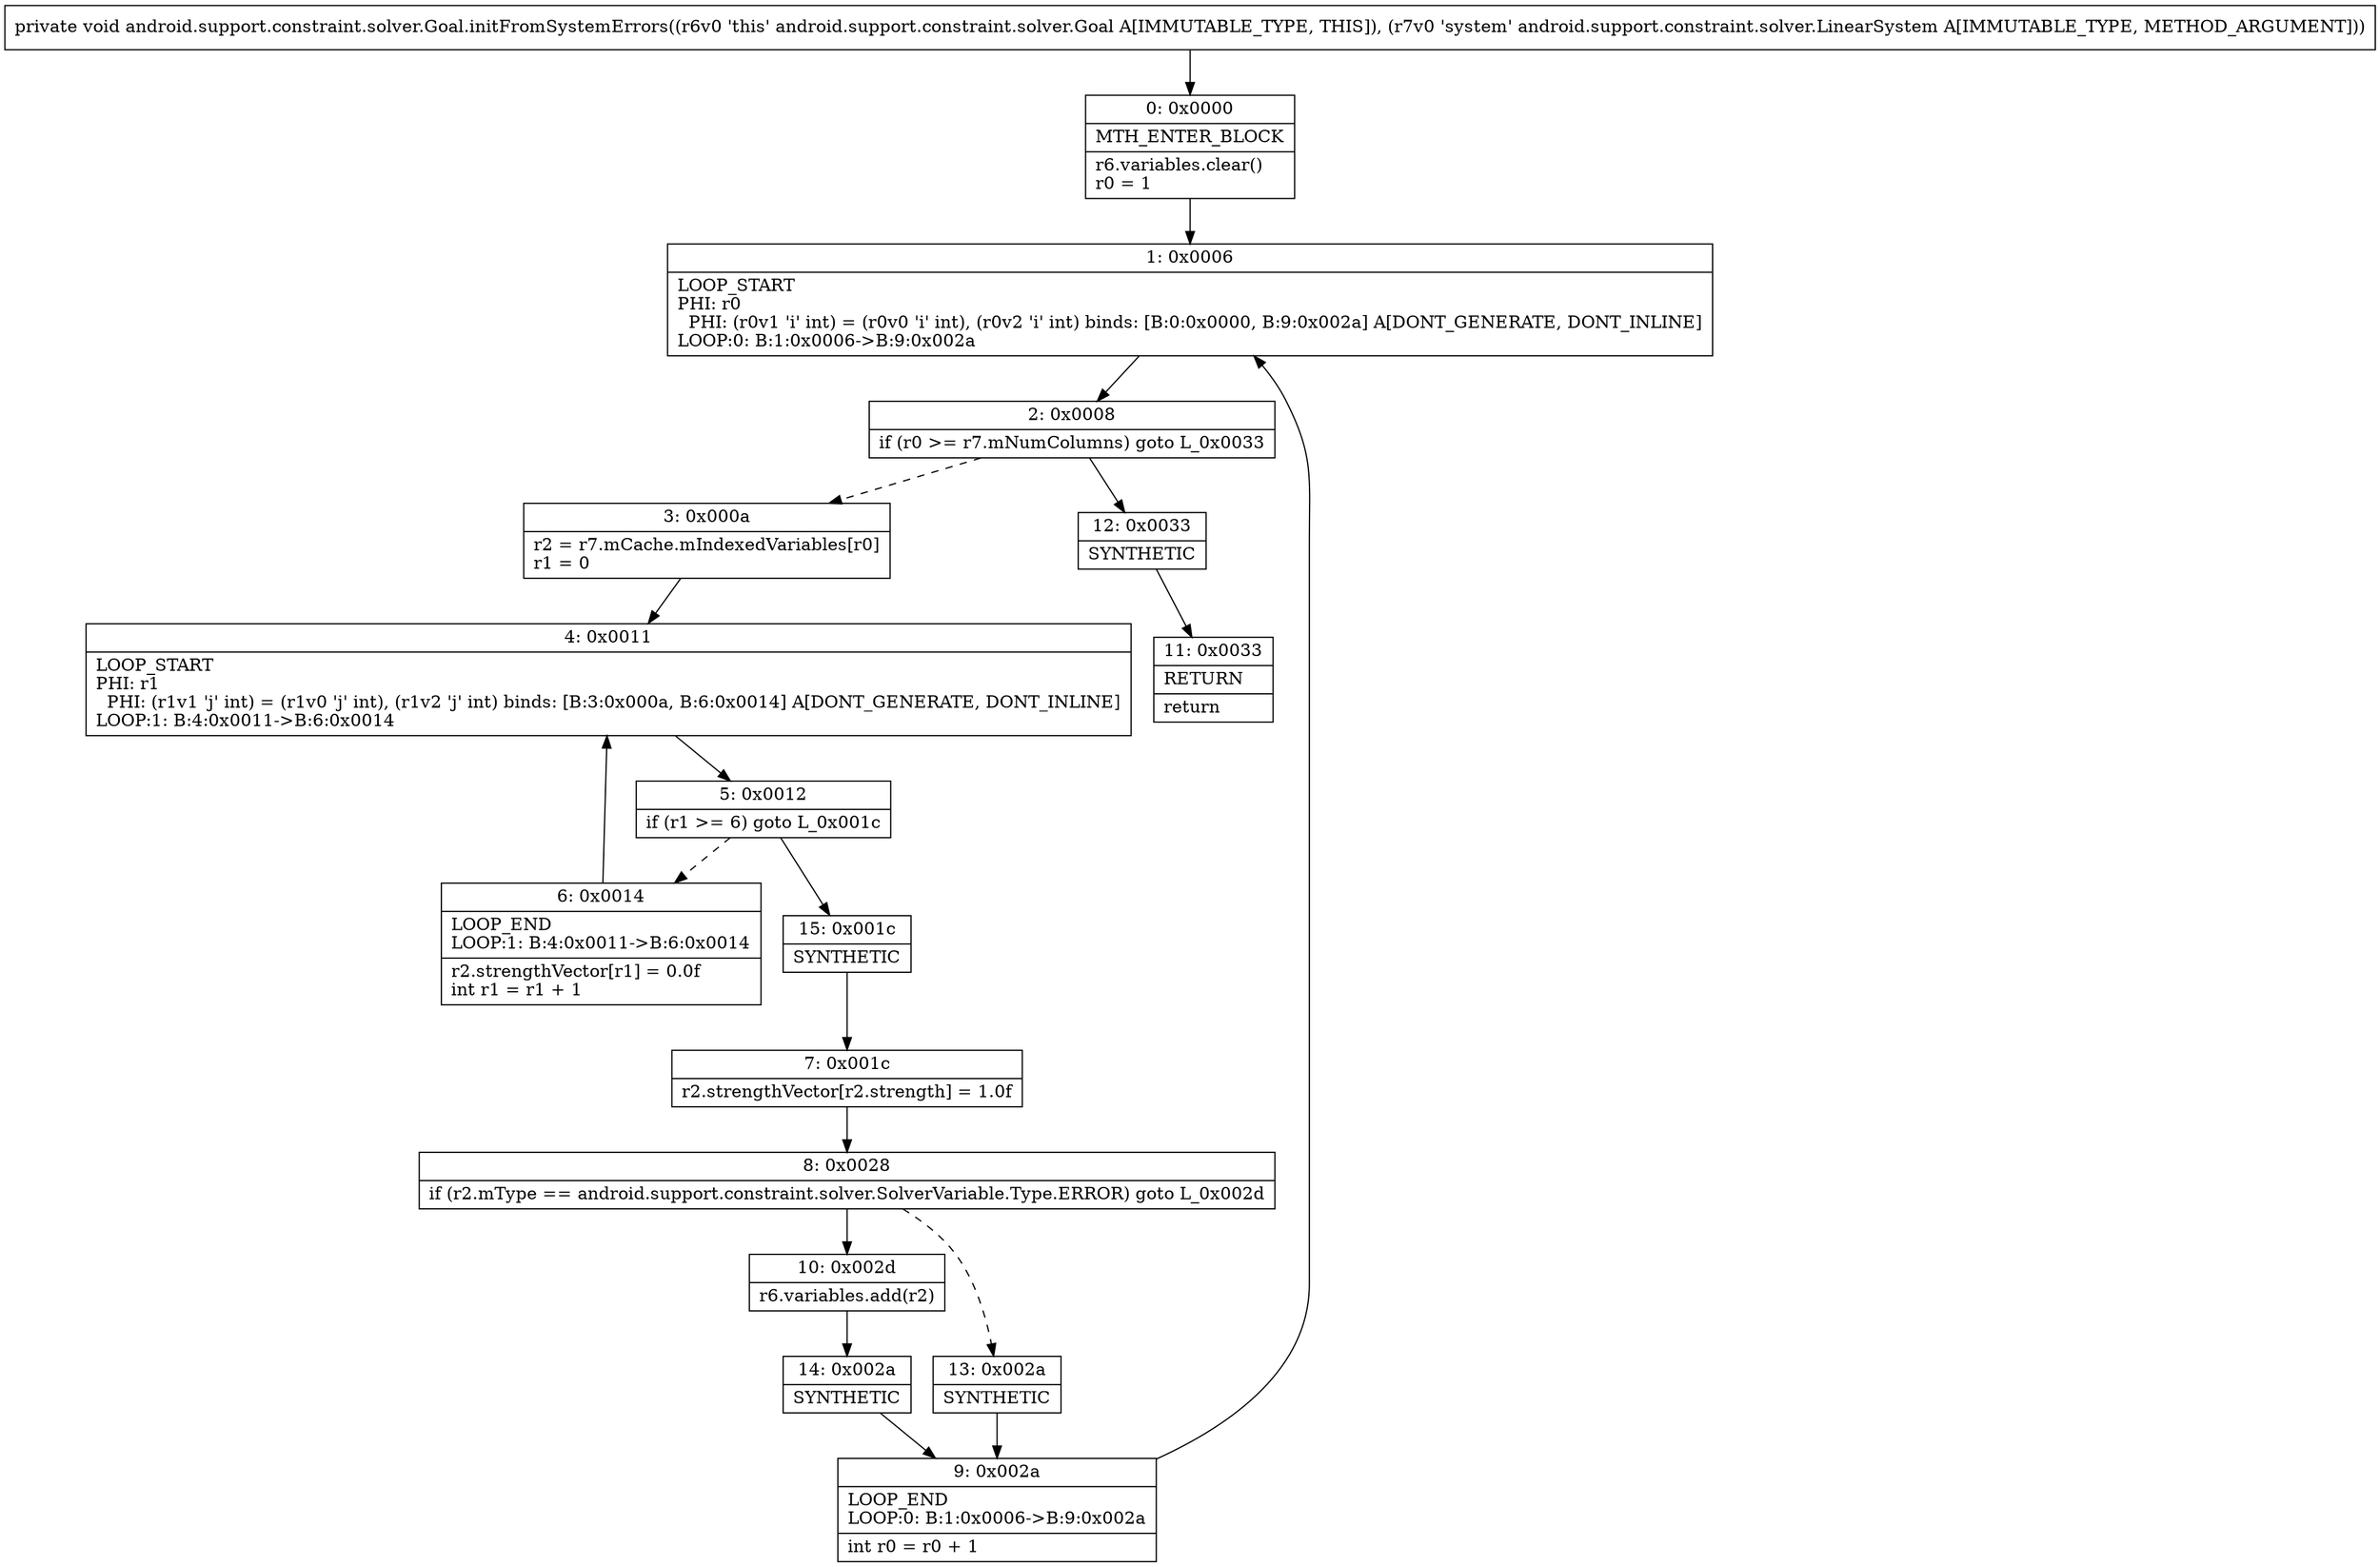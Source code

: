 digraph "CFG forandroid.support.constraint.solver.Goal.initFromSystemErrors(Landroid\/support\/constraint\/solver\/LinearSystem;)V" {
Node_0 [shape=record,label="{0\:\ 0x0000|MTH_ENTER_BLOCK\l|r6.variables.clear()\lr0 = 1\l}"];
Node_1 [shape=record,label="{1\:\ 0x0006|LOOP_START\lPHI: r0 \l  PHI: (r0v1 'i' int) = (r0v0 'i' int), (r0v2 'i' int) binds: [B:0:0x0000, B:9:0x002a] A[DONT_GENERATE, DONT_INLINE]\lLOOP:0: B:1:0x0006\-\>B:9:0x002a\l}"];
Node_2 [shape=record,label="{2\:\ 0x0008|if (r0 \>= r7.mNumColumns) goto L_0x0033\l}"];
Node_3 [shape=record,label="{3\:\ 0x000a|r2 = r7.mCache.mIndexedVariables[r0]\lr1 = 0\l}"];
Node_4 [shape=record,label="{4\:\ 0x0011|LOOP_START\lPHI: r1 \l  PHI: (r1v1 'j' int) = (r1v0 'j' int), (r1v2 'j' int) binds: [B:3:0x000a, B:6:0x0014] A[DONT_GENERATE, DONT_INLINE]\lLOOP:1: B:4:0x0011\-\>B:6:0x0014\l}"];
Node_5 [shape=record,label="{5\:\ 0x0012|if (r1 \>= 6) goto L_0x001c\l}"];
Node_6 [shape=record,label="{6\:\ 0x0014|LOOP_END\lLOOP:1: B:4:0x0011\-\>B:6:0x0014\l|r2.strengthVector[r1] = 0.0f\lint r1 = r1 + 1\l}"];
Node_7 [shape=record,label="{7\:\ 0x001c|r2.strengthVector[r2.strength] = 1.0f\l}"];
Node_8 [shape=record,label="{8\:\ 0x0028|if (r2.mType == android.support.constraint.solver.SolverVariable.Type.ERROR) goto L_0x002d\l}"];
Node_9 [shape=record,label="{9\:\ 0x002a|LOOP_END\lLOOP:0: B:1:0x0006\-\>B:9:0x002a\l|int r0 = r0 + 1\l}"];
Node_10 [shape=record,label="{10\:\ 0x002d|r6.variables.add(r2)\l}"];
Node_11 [shape=record,label="{11\:\ 0x0033|RETURN\l|return\l}"];
Node_12 [shape=record,label="{12\:\ 0x0033|SYNTHETIC\l}"];
Node_13 [shape=record,label="{13\:\ 0x002a|SYNTHETIC\l}"];
Node_14 [shape=record,label="{14\:\ 0x002a|SYNTHETIC\l}"];
Node_15 [shape=record,label="{15\:\ 0x001c|SYNTHETIC\l}"];
MethodNode[shape=record,label="{private void android.support.constraint.solver.Goal.initFromSystemErrors((r6v0 'this' android.support.constraint.solver.Goal A[IMMUTABLE_TYPE, THIS]), (r7v0 'system' android.support.constraint.solver.LinearSystem A[IMMUTABLE_TYPE, METHOD_ARGUMENT])) }"];
MethodNode -> Node_0;
Node_0 -> Node_1;
Node_1 -> Node_2;
Node_2 -> Node_3[style=dashed];
Node_2 -> Node_12;
Node_3 -> Node_4;
Node_4 -> Node_5;
Node_5 -> Node_6[style=dashed];
Node_5 -> Node_15;
Node_6 -> Node_4;
Node_7 -> Node_8;
Node_8 -> Node_10;
Node_8 -> Node_13[style=dashed];
Node_9 -> Node_1;
Node_10 -> Node_14;
Node_12 -> Node_11;
Node_13 -> Node_9;
Node_14 -> Node_9;
Node_15 -> Node_7;
}

